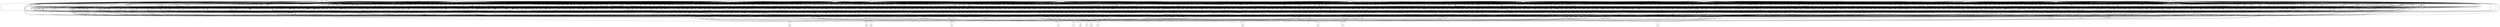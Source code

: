 digraph G {
    468 -> 408;
    342 -> 408;
    445 -> 408;
    325 -> 408;
    344 -> 408;
    457 -> 408;
    359 -> 344;
    376 -> 344;
    477 -> 344;
    400 -> 344;
    640 -> 344;
    473 -> 344;
    755 -> 400;
    502 -> 400;
    436 -> 400;
    488 -> 400;
    447 -> 400;
    489 -> 447;
    283 -> 447;
    339 -> 447;
    399 -> 489;
    481 -> 489;
    670 -> 489;
    702 -> 489;
    807 -> 283;
    461 -> 283;
    339 -> 502;
    418 -> 502;
    640 -> 502;
    376 -> 502;
    807 -> 502;
    481 -> 755;
    399 -> 755;
    467 -> 755;
    702 -> 755;
    640 -> 488;
    606 -> 488;
    807 -> 488;
    376 -> 488;
    339 -> 488;
    461 -> 488;
    418 -> 436;
    376 -> 436;
    473 -> 436;
    233 -> 359;
    334 -> 359;
    467 -> 233;
    481 -> 233;
    399 -> 233;
    339 -> 233;
    807 -> 233;
    702 -> 233;
    670 -> 334;
    481 -> 334;
    467 -> 334;
    339 -> 334;
    807 -> 334;
    702 -> 334;
    394 -> 477;
    314 -> 477;
    429 -> 477;
    702 -> 394;
    481 -> 394;
    467 -> 394;
    418 -> 314;
    376 -> 314;
    341 -> 314;
    606 -> 429;
    339 -> 429;
    807 -> 429;
    610 -> 457;
    733 -> 457;
    376 -> 457;
    731 -> 457;
    449 -> 457;
    393 -> 457;
    418 -> 449;
    293 -> 449;
    640 -> 449;
    447 -> 449;
    376 -> 449;
    473 -> 449;
    418 -> 293;
    702 -> 293;
    341 -> 293;
    481 -> 293;
    376 -> 293;
    670 -> 610;
    467 -> 610;
    482 -> 610;
    755 -> 610;
    606 -> 610;
    807 -> 610;
    481 -> 482;
    702 -> 482;
    375 -> 393;
    670 -> 393;
    365 -> 393;
    606 -> 393;
    399 -> 365;
    461 -> 365;
    807 -> 365;
    670 -> 365;
    399 -> 375;
    807 -> 375;
    418 -> 731;
    473 -> 731;
    640 -> 731;
    572 -> 731;
    341 -> 731;
    376 -> 731;
    702 -> 572;
    481 -> 572;
    640 -> 733;
    339 -> 733;
    512 -> 445;
    730 -> 445;
    386 -> 445;
    434 -> 445;
    327 -> 445;
    420 -> 445;
    332 -> 327;
    395 -> 327;
    354 -> 327;
    479 -> 327;
    315 -> 327;
    339 -> 315;
    838 -> 315;
    840 -> 315;
    369 -> 315;
    363 -> 315;
    807 -> 840;
    467 -> 840;
    473 -> 363;
    376 -> 363;
    640 -> 363;
    339 -> 363;
    606 -> 363;
    807 -> 363;
    461 -> 369;
    481 -> 369;
    467 -> 369;
    702 -> 369;
    670 -> 838;
    481 -> 838;
    702 -> 838;
    418 -> 838;
    473 -> 838;
    640 -> 838;
    468 -> 479;
    501 -> 479;
    503 -> 479;
    391 -> 479;
    556 -> 479;
    473 -> 468;
    376 -> 468;
    640 -> 468;
    640 -> 556;
    418 -> 556;
    339 -> 556;
    807 -> 391;
    399 -> 391;
    481 -> 391;
    702 -> 391;
    461 -> 391;
    670 -> 391;
    702 -> 501;
    670 -> 501;
    481 -> 501;
    461 -> 501;
    467 -> 503;
    399 -> 503;
    606 -> 503;
    413 -> 332;
    218 -> 332;
    388 -> 332;
    341 -> 388;
    702 -> 388;
    640 -> 388;
    670 -> 388;
    481 -> 388;
    376 -> 388;
    807 -> 218;
    467 -> 218;
    399 -> 218;
    606 -> 218;
    807 -> 413;
    461 -> 413;
    606 -> 413;
    484 -> 395;
    556 -> 395;
    813 -> 395;
    481 -> 813;
    702 -> 813;
    670 -> 484;
    399 -> 484;
    467 -> 484;
    807 -> 484;
    339 -> 354;
    443 -> 354;
    508 -> 354;
    283 -> 354;
    418 -> 443;
    473 -> 443;
    640 -> 443;
    399 -> 508;
    481 -> 508;
    702 -> 508;
    670 -> 508;
    589 -> 420;
    488 -> 420;
    510 -> 420;
    515 -> 420;
    244 -> 420;
    522 -> 420;
    670 -> 244;
    572 -> 244;
    452 -> 244;
    524 -> 244;
    502 -> 244;
    523 -> 244;
    341 -> 524;
    376 -> 524;
    640 -> 524;
    670 -> 523;
    481 -> 523;
    467 -> 523;
    702 -> 523;
    606 -> 452;
    807 -> 452;
    399 -> 452;
    606 -> 510;
    771 -> 510;
    840 -> 510;
    341 -> 771;
    702 -> 771;
    640 -> 771;
    481 -> 771;
    376 -> 771;
    529 -> 522;
    382 -> 522;
    807 -> 522;
    502 -> 522;
    369 -> 522;
    473 -> 529;
    418 -> 529;
    376 -> 529;
    339 -> 382;
    640 -> 382;
    840 -> 515;
    411 -> 515;
    540 -> 515;
    468 -> 515;
    539 -> 515;
    530 -> 515;
    670 -> 411;
    481 -> 411;
    702 -> 411;
    339 -> 539;
    606 -> 539;
    807 -> 539;
    399 -> 530;
    702 -> 530;
    481 -> 530;
    670 -> 530;
    473 -> 540;
    418 -> 540;
    339 -> 540;
    481 -> 589;
    467 -> 589;
    702 -> 589;
    446 -> 386;
    448 -> 386;
    443 -> 386;
    813 -> 386;
    755 -> 386;
    363 -> 386;
    541 -> 446;
    807 -> 446;
    546 -> 446;
    337 -> 446;
    481 -> 546;
    702 -> 546;
    467 -> 546;
    461 -> 541;
    399 -> 541;
    467 -> 337;
    481 -> 337;
    702 -> 337;
    399 -> 337;
    339 -> 448;
    807 -> 448;
    606 -> 434;
    502 -> 434;
    369 -> 434;
    392 -> 434;
    346 -> 434;
    841 -> 434;
    403 -> 346;
    543 -> 346;
    399 -> 403;
    339 -> 403;
    461 -> 403;
    807 -> 403;
    640 -> 543;
    481 -> 543;
    376 -> 543;
    467 -> 543;
    473 -> 543;
    702 -> 543;
    436 -> 841;
    468 -> 841;
    379 -> 841;
    702 -> 841;
    807 -> 379;
    481 -> 379;
    339 -> 379;
    461 -> 379;
    467 -> 379;
    606 -> 379;
    339 -> 392;
    734 -> 392;
    418 -> 392;
    473 -> 392;
    376 -> 392;
    807 -> 392;
    640 -> 734;
    606 -> 734;
    305 -> 512;
    807 -> 512;
    418 -> 512;
    495 -> 512;
    339 -> 495;
    640 -> 495;
    376 -> 495;
    399 -> 305;
    670 -> 305;
    467 -> 305;
    481 -> 305;
    461 -> 305;
    702 -> 305;
    548 -> 730;
    468 -> 730;
    552 -> 730;
    670 -> 548;
    467 -> 548;
    702 -> 548;
    481 -> 548;
    399 -> 548;
    339 -> 552;
    461 -> 552;
    606 -> 552;
    463 -> 325;
    273 -> 325;
    499 -> 325;
    547 -> 325;
    367 -> 325;
    527 -> 463;
    555 -> 463;
    406 -> 463;
    557 -> 463;
    731 -> 463;
    606 -> 463;
    435 -> 555;
    670 -> 555;
    467 -> 435;
    399 -> 435;
    670 -> 557;
    461 -> 557;
    399 -> 557;
    467 -> 557;
    606 -> 557;
    572 -> 557;
    670 -> 527;
    467 -> 527;
    461 -> 527;
    399 -> 527;
    418 -> 406;
    341 -> 406;
    473 -> 406;
    640 -> 406;
    376 -> 406;
    606 -> 273;
    840 -> 273;
    731 -> 273;
    518 -> 273;
    276 -> 273;
    468 -> 273;
    606 -> 276;
    394 -> 276;
    569 -> 276;
    448 -> 276;
    670 -> 569;
    702 -> 569;
    481 -> 569;
    467 -> 569;
    573 -> 518;
    702 -> 518;
    531 -> 518;
    399 -> 573;
    461 -> 573;
    670 -> 573;
    481 -> 573;
    339 -> 531;
    606 -> 531;
    807 -> 531;
    482 -> 499;
    578 -> 499;
    427 -> 499;
    417 -> 499;
    585 -> 499;
    529 -> 499;
    399 -> 417;
    461 -> 417;
    482 -> 417;
    670 -> 417;
    733 -> 585;
    561 -> 585;
    376 -> 585;
    540 -> 585;
    391 -> 585;
    606 -> 561;
    461 -> 561;
    481 -> 561;
    467 -> 561;
    807 -> 561;
    702 -> 561;
    734 -> 578;
    382 -> 578;
    283 -> 578;
    467 -> 578;
    640 -> 427;
    807 -> 427;
    606 -> 427;
    523 -> 547;
    363 -> 547;
    407 -> 547;
    533 -> 547;
    586 -> 547;
    339 -> 533;
    443 -> 533;
    546 -> 533;
    283 -> 533;
    489 -> 586;
    283 -> 586;
    587 -> 586;
    339 -> 586;
    640 -> 587;
    473 -> 587;
    376 -> 587;
    695 -> 407;
    511 -> 407;
    697 -> 407;
    339 -> 407;
    606 -> 695;
    807 -> 695;
    461 -> 511;
    467 -> 511;
    418 -> 697;
    481 -> 697;
    473 -> 697;
    376 -> 697;
    702 -> 697;
    523 -> 367;
    755 -> 367;
    559 -> 367;
    446 -> 367;
    392 -> 367;
    541 -> 559;
    556 -> 559;
    540 -> 559;
    840 -> 559;
    378 -> 559;
    461 -> 378;
    399 -> 378;
    807 -> 378;
    467 -> 378;
    339 -> 342;
    583 -> 342;
    331 -> 342;
    535 -> 342;
    339 -> 535;
    606 -> 535;
    461 -> 535;
    670 -> 331;
    399 -> 331;
    702 -> 331;
    481 -> 331;
    467 -> 331;
    702 -> 583;
    399 -> 583;
    670 -> 583;
    467 -> 583;
    481 -> 583;
    606 -> 583;
    509 -> 466;
    260 -> 466;
    302 -> 466;
    329 -> 466;
    620 -> 466;
    826 -> 466;
    461 -> 509;
    536 -> 509;
    440 -> 509;
    324 -> 509;
    414 -> 509;
    323 -> 509;
    239 -> 323;
    640 -> 323;
    358 -> 323;
    606 -> 323;
    251 -> 323;
    417 -> 323;
    467 -> 239;
    321 -> 239;
    365 -> 239;
    461 -> 321;
    399 -> 321;
    473 -> 251;
    807 -> 251;
    640 -> 251;
    339 -> 251;
    376 -> 251;
    418 -> 251;
    702 -> 358;
    376 -> 358;
    473 -> 358;
    481 -> 358;
    341 -> 358;
    813 -> 414;
    318 -> 414;
    339 -> 414;
    316 -> 414;
    517 -> 414;
    482 -> 316;
    529 -> 316;
    385 -> 316;
    640 -> 385;
    339 -> 385;
    606 -> 385;
    670 -> 517;
    461 -> 517;
    399 -> 517;
    807 -> 517;
    467 -> 517;
    640 -> 318;
    473 -> 318;
    418 -> 318;
    569 -> 324;
    530 -> 324;
    368 -> 324;
    399 -> 368;
    461 -> 368;
    702 -> 368;
    670 -> 368;
    481 -> 368;
    339 -> 536;
    606 -> 536;
    418 -> 440;
    341 -> 440;
    473 -> 440;
    517 -> 260;
    482 -> 260;
    263 -> 260;
    251 -> 260;
    821 -> 260;
    311 -> 260;
    517 -> 311;
    443 -> 311;
    813 -> 311;
    448 -> 311;
    303 -> 311;
    301 -> 311;
    341 -> 303;
    376 -> 303;
    398 -> 303;
    348 -> 303;
    376 -> 398;
    702 -> 398;
    418 -> 398;
    481 -> 398;
    341 -> 398;
    473 -> 348;
    640 -> 348;
    548 -> 301;
    331 -> 301;
    461 -> 301;
    606 -> 301;
    640 -> 301;
    481 -> 821;
    467 -> 821;
    461 -> 821;
    702 -> 821;
    376 -> 263;
    418 -> 263;
    339 -> 263;
    308 -> 302;
    300 -> 302;
    440 -> 302;
    374 -> 302;
    391 -> 374;
    318 -> 374;
    339 -> 374;
    554 -> 374;
    670 -> 554;
    840 -> 554;
    781 -> 554;
    341 -> 554;
    572 -> 554;
    418 -> 781;
    640 -> 781;
    473 -> 781;
    563 -> 300;
    399 -> 300;
    569 -> 300;
    461 -> 300;
    536 -> 300;
    399 -> 563;
    702 -> 563;
    481 -> 563;
    467 -> 563;
    536 -> 308;
    299 -> 308;
    399 -> 308;
    467 -> 299;
    702 -> 299;
    481 -> 299;
    670 -> 299;
    582 -> 329;
    365 -> 329;
    572 -> 329;
    606 -> 329;
    297 -> 329;
    796 -> 297;
    303 -> 297;
    610 -> 297;
    556 -> 297;
    368 -> 796;
    530 -> 796;
    501 -> 796;
    606 -> 796;
    807 -> 796;
    640 -> 796;
    385 -> 582;
    398 -> 582;
    427 -> 582;
    440 -> 582;
    534 -> 620;
    656 -> 620;
    750 -> 620;
    588 -> 620;
    520 -> 620;
    431 -> 620;
    440 -> 534;
    575 -> 534;
    290 -> 534;
    291 -> 534;
    422 -> 534;
    423 -> 534;
    517 -> 291;
    418 -> 291;
    813 -> 291;
    473 -> 291;
    339 -> 291;
    529 -> 423;
    385 -> 423;
    285 -> 423;
    482 -> 423;
    812 -> 423;
    755 -> 423;
    807 -> 285;
    399 -> 285;
    461 -> 285;
    670 -> 285;
    473 -> 812;
    640 -> 812;
    339 -> 812;
    418 -> 812;
    376 -> 812;
    807 -> 812;
    640 -> 422;
    606 -> 422;
    840 -> 422;
    692 -> 422;
    218 -> 422;
    358 -> 422;
    640 -> 692;
    473 -> 692;
    702 -> 692;
    481 -> 692;
    670 -> 692;
    398 -> 290;
    339 -> 290;
    358 -> 290;
    640 -> 290;
    630 -> 290;
    606 -> 290;
    461 -> 630;
    670 -> 630;
    467 -> 630;
    399 -> 630;
    573 -> 575;
    281 -> 575;
    501 -> 575;
    574 -> 575;
    429 -> 575;
    530 -> 575;
    807 -> 574;
    606 -> 574;
    339 -> 574;
    702 -> 281;
    606 -> 281;
    807 -> 281;
    481 -> 281;
    339 -> 281;
    530 -> 656;
    448 -> 656;
    410 -> 656;
    474 -> 656;
    270 -> 656;
    461 -> 410;
    440 -> 410;
    734 -> 410;
    606 -> 474;
    375 -> 474;
    398 -> 474;
    733 -> 474;
    670 -> 474;
    341 -> 270;
    376 -> 270;
    398 -> 270;
    583 -> 270;
    348 -> 270;
    354 -> 750;
    533 -> 750;
    790 -> 750;
    617 -> 750;
    268 -> 750;
    266 -> 750;
    606 -> 790;
    807 -> 790;
    461 -> 790;
    589 -> 790;
    556 -> 790;
    399 -> 617;
    292 -> 617;
    283 -> 617;
    376 -> 292;
    481 -> 292;
    339 -> 292;
    670 -> 292;
    418 -> 292;
    702 -> 292;
    418 -> 268;
    391 -> 268;
    473 -> 268;
    339 -> 268;
    394 -> 268;
    258 -> 268;
    418 -> 258;
    640 -> 258;
    606 -> 258;
    341 -> 258;
    473 -> 258;
    807 -> 258;
    556 -> 266;
    489 -> 266;
    397 -> 266;
    258 -> 266;
    530 -> 266;
    606 -> 397;
    807 -> 397;
    461 -> 397;
    583 -> 588;
    781 -> 588;
    341 -> 588;
    581 -> 588;
    398 -> 588;
    389 -> 588;
    670 -> 581;
    606 -> 581;
    572 -> 581;
    807 -> 581;
    467 -> 581;
    733 -> 581;
    394 -> 389;
    429 -> 389;
    277 -> 389;
    812 -> 389;
    523 -> 389;
    440 -> 389;
    670 -> 277;
    702 -> 277;
    467 -> 277;
    339 -> 277;
    481 -> 277;
    807 -> 277;
    606 -> 520;
    398 -> 520;
    348 -> 520;
    840 -> 520;
    255 -> 520;
    283 -> 255;
    813 -> 255;
    318 -> 255;
    339 -> 255;
    467 -> 255;
    275 -> 431;
    341 -> 431;
    348 -> 431;
    376 -> 431;
    812 -> 431;
    369 -> 431;
    670 -> 275;
    606 -> 275;
    702 -> 275;
    807 -> 275;
    481 -> 275;
    467 -> 275;
    517 -> 826;
    572 -> 826;
    250 -> 826;
    410 -> 826;
    324 -> 826;
    418 -> 250;
    640 -> 250;
    473 -> 250;
    341 -> 250;
    606 -> 250;
    461 -> 250;
    247 -> 460;
    246 -> 460;
    362 -> 460;
    507 -> 460;
    245 -> 460;
    458 -> 460;
    242 -> 247;
    572 -> 247;
    399 -> 247;
    467 -> 247;
    217 -> 247;
    862 -> 247;
    539 -> 242;
    241 -> 242;
    429 -> 242;
    314 -> 242;
    237 -> 242;
    429 -> 237;
    539 -> 237;
    432 -> 237;
    470 -> 237;
    338 -> 237;
    258 -> 237;
    473 -> 432;
    418 -> 432;
    341 -> 432;
    640 -> 432;
    473 -> 338;
    606 -> 338;
    341 -> 338;
    640 -> 338;
    418 -> 338;
    807 -> 338;
    640 -> 470;
    418 -> 470;
    473 -> 470;
    341 -> 470;
    341 -> 241;
    376 -> 241;
    473 -> 241;
    234 -> 217;
    241 -> 217;
    574 -> 217;
    553 -> 217;
    360 -> 217;
    432 -> 360;
    234 -> 360;
    574 -> 360;
    470 -> 360;
    232 -> 360;
    339 -> 234;
    807 -> 234;
    606 -> 234;
    807 -> 232;
    418 -> 232;
    640 -> 232;
    473 -> 232;
    606 -> 232;
    341 -> 232;
    473 -> 553;
    418 -> 553;
    341 -> 553;
    376 -> 553;
    572 -> 862;
    399 -> 862;
    467 -> 862;
    299 -> 862;
    461 -> 862;
    314 -> 246;
    475 -> 246;
    228 -> 246;
    304 -> 246;
    330 -> 246;
    355 -> 246;
    471 -> 355;
    226 -> 355;
    357 -> 355;
    223 -> 355;
    339 -> 223;
    606 -> 223;
    807 -> 223;
    461 -> 223;
    493 -> 223;
    399 -> 223;
    473 -> 493;
    481 -> 493;
    640 -> 493;
    467 -> 493;
    376 -> 493;
    702 -> 493;
    606 -> 226;
    807 -> 226;
    473 -> 471;
    418 -> 471;
    640 -> 471;
    339 -> 471;
    376 -> 471;
    467 -> 357;
    481 -> 357;
    399 -> 357;
    702 -> 357;
    524 -> 330;
    495 -> 330;
    570 -> 330;
    421 -> 330;
    807 -> 570;
    399 -> 570;
    467 -> 570;
    527 -> 570;
    606 -> 570;
    572 -> 570;
    475 -> 421;
    429 -> 421;
    572 -> 421;
    399 -> 421;
    467 -> 421;
    473 -> 475;
    418 -> 475;
    341 -> 475;
    376 -> 475;
    548 -> 228;
    461 -> 228;
    536 -> 228;
    471 -> 304;
    606 -> 304;
    807 -> 304;
    461 -> 304;
    589 -> 304;
    399 -> 304;
    548 -> 362;
    409 -> 362;
    326 -> 362;
    455 -> 362;
    476 -> 362;
    215 -> 362;
    284 -> 326;
    380 -> 326;
    843 -> 326;
    262 -> 326;
    317 -> 262;
    452 -> 262;
    550 -> 262;
    430 -> 262;
    467 -> 430;
    481 -> 430;
    702 -> 430;
    473 -> 550;
    339 -> 550;
    640 -> 550;
    376 -> 550;
    807 -> 550;
    399 -> 550;
    339 -> 317;
    376 -> 317;
    473 -> 317;
    640 -> 317;
    418 -> 317;
    413 -> 843;
    317 -> 843;
    589 -> 843;
    399 -> 843;
    358 -> 380;
    531 -> 380;
    314 -> 380;
    281 -> 380;
    467 -> 284;
    702 -> 284;
    481 -> 284;
    399 -> 284;
    495 -> 215;
    231 -> 215;
    254 -> 215;
    524 -> 215;
    666 -> 215;
    299 -> 215;
    494 -> 254;
    589 -> 254;
    587 -> 254;
    399 -> 254;
    807 -> 494;
    461 -> 494;
    339 -> 494;
    452 -> 231;
    284 -> 231;
    807 -> 666;
    606 -> 666;
    461 -> 666;
    241 -> 409;
    552 -> 409;
    410 -> 409;
    781 -> 455;
    439 -> 455;
    284 -> 455;
    495 -> 455;
    272 -> 455;
    452 -> 455;
    572 -> 272;
    541 -> 272;
    336 -> 272;
    467 -> 272;
    341 -> 336;
    807 -> 336;
    640 -> 336;
    606 -> 336;
    376 -> 336;
    461 -> 336;
    467 -> 439;
    481 -> 439;
    702 -> 439;
    475 -> 476;
    467 -> 476;
    281 -> 476;
    259 -> 476;
    413 -> 476;
    399 -> 476;
    418 -> 259;
    640 -> 259;
    481 -> 259;
    702 -> 259;
    473 -> 259;
    467 -> 259;
    494 -> 507;
    482 -> 507;
    807 -> 507;
    717 -> 507;
    467 -> 507;
    399 -> 507;
    741 -> 717;
    813 -> 717;
    282 -> 717;
    606 -> 741;
    473 -> 741;
    640 -> 741;
    418 -> 741;
    339 -> 741;
    606 -> 282;
    376 -> 282;
    481 -> 282;
    418 -> 282;
    339 -> 282;
    702 -> 282;
    335 -> 245;
    840 -> 245;
    321 -> 245;
    592 -> 245;
    595 -> 245;
    284 -> 245;
    741 -> 335;
    813 -> 335;
    470 -> 595;
    432 -> 595;
    596 -> 595;
    339 -> 595;
    606 -> 595;
    807 -> 595;
    418 -> 596;
    640 -> 596;
    473 -> 596;
    341 -> 596;
    606 -> 596;
    807 -> 596;
    470 -> 592;
    432 -> 592;
    598 -> 592;
    461 -> 592;
    339 -> 592;
    606 -> 592;
    473 -> 598;
    461 -> 598;
    341 -> 598;
    640 -> 598;
    606 -> 598;
    418 -> 598;
    807 -> 458;
    541 -> 458;
    335 -> 458;
    467 -> 458;
    592 -> 458;
    601 -> 458;
    702 -> 601;
    670 -> 601;
    481 -> 601;
    399 -> 601;
    603 -> 537;
    294 -> 537;
    310 -> 537;
    605 -> 537;
    538 -> 537;
    235 -> 537;
    553 -> 603;
    572 -> 603;
    426 -> 603;
    607 -> 603;
    565 -> 603;
    432 -> 565;
    234 -> 565;
    232 -> 565;
    380 -> 565;
    312 -> 565;
    601 -> 565;
    519 -> 312;
    530 -> 312;
    461 -> 519;
    807 -> 519;
    606 -> 519;
    608 -> 607;
    602 -> 607;
    521 -> 607;
    611 -> 607;
    339 -> 607;
    540 -> 608;
    615 -> 608;
    473 -> 615;
    640 -> 615;
    418 -> 615;
    339 -> 615;
    461 -> 521;
    807 -> 521;
    640 -> 602;
    473 -> 602;
    376 -> 602;
    339 -> 602;
    481 -> 611;
    467 -> 611;
    670 -> 611;
    399 -> 611;
    702 -> 611;
    467 -> 426;
    807 -> 426;
    399 -> 426;
    461 -> 426;
    536 -> 426;
    670 -> 426;
    550 -> 294;
    618 -> 294;
    249 -> 294;
    551 -> 294;
    698 -> 294;
    397 -> 551;
    621 -> 551;
    579 -> 551;
    397 -> 579;
    376 -> 579;
    473 -> 579;
    339 -> 579;
    376 -> 621;
    418 -> 621;
    640 -> 621;
    587 -> 249;
    283 -> 249;
    339 -> 249;
    219 -> 249;
    376 -> 219;
    640 -> 219;
    807 -> 219;
    606 -> 219;
    418 -> 219;
    461 -> 219;
    481 -> 698;
    670 -> 698;
    467 -> 698;
    702 -> 698;
    467 -> 618;
    481 -> 618;
    670 -> 618;
    702 -> 618;
    312 -> 310;
    698 -> 310;
    622 -> 310;
    623 -> 310;
    432 -> 623;
    339 -> 623;
    308 -> 623;
    241 -> 623;
    624 -> 623;
    467 -> 624;
    702 -> 624;
    606 -> 624;
    670 -> 624;
    481 -> 624;
    399 -> 624;
    602 -> 622;
    495 -> 622;
    606 -> 622;
    375 -> 622;
    242 -> 605;
    572 -> 605;
    631 -> 605;
    633 -> 605;
    481 -> 633;
    399 -> 633;
    461 -> 633;
    467 -> 633;
    636 -> 633;
    807 -> 633;
    333 -> 636;
    418 -> 636;
    741 -> 636;
    481 -> 636;
    702 -> 636;
    670 -> 636;
    606 -> 333;
    339 -> 333;
    467 -> 631;
    670 -> 631;
    637 -> 538;
    383 -> 538;
    444 -> 538;
    240 -> 538;
    267 -> 538;
    638 -> 538;
    602 -> 637;
    641 -> 637;
    257 -> 637;
    763 -> 637;
    642 -> 637;
    643 -> 637;
    648 -> 763;
    781 -> 763;
    670 -> 763;
    328 -> 763;
    698 -> 763;
    666 -> 763;
    481 -> 648;
    702 -> 648;
    399 -> 648;
    467 -> 648;
    606 -> 648;
    807 -> 648;
    640 -> 328;
    376 -> 328;
    473 -> 328;
    418 -> 328;
    602 -> 643;
    461 -> 643;
    226 -> 643;
    611 -> 643;
    650 -> 643;
    388 -> 643;
    399 -> 650;
    467 -> 650;
    807 -> 650;
    606 -> 650;
    378 -> 641;
    621 -> 641;
    618 -> 641;
    644 -> 257;
    519 -> 257;
    611 -> 257;
    640 -> 644;
    473 -> 644;
    376 -> 644;
    418 -> 644;
    475 -> 642;
    530 -> 642;
    429 -> 642;
    626 -> 642;
    219 -> 642;
    489 -> 642;
    473 -> 626;
    339 -> 626;
    807 -> 626;
    376 -> 626;
    640 -> 626;
    461 -> 626;
    553 -> 383;
    651 -> 383;
    545 -> 383;
    653 -> 383;
    220 -> 383;
    433 -> 383;
    299 -> 651;
    399 -> 651;
    807 -> 651;
    601 -> 651;
    536 -> 651;
    475 -> 653;
    429 -> 653;
    572 -> 653;
    631 -> 653;
    468 -> 545;
    448 -> 545;
    321 -> 545;
    611 -> 545;
    670 -> 545;
    328 -> 433;
    285 -> 433;
    353 -> 433;
    521 -> 433;
    363 -> 433;
    611 -> 433;
    481 -> 353;
    606 -> 353;
    702 -> 353;
    475 -> 220;
    281 -> 220;
    519 -> 220;
    530 -> 220;
    650 -> 220;
    654 -> 220;
    339 -> 654;
    702 -> 654;
    376 -> 654;
    670 -> 654;
    481 -> 654;
    640 -> 654;
    655 -> 444;
    657 -> 444;
    584 -> 444;
    716 -> 444;
    662 -> 444;
    664 -> 444;
    666 -> 662;
    508 -> 662;
    781 -> 662;
    289 -> 662;
    388 -> 662;
    399 -> 289;
    702 -> 289;
    606 -> 289;
    467 -> 289;
    481 -> 289;
    461 -> 289;
    665 -> 664;
    440 -> 664;
    604 -> 664;
    668 -> 664;
    624 -> 664;
    418 -> 604;
    640 -> 604;
    473 -> 668;
    418 -> 668;
    341 -> 668;
    339 -> 665;
    640 -> 665;
    606 -> 665;
    621 -> 655;
    561 -> 655;
    399 -> 655;
    670 -> 655;
    536 -> 657;
    299 -> 657;
    673 -> 657;
    399 -> 657;
    640 -> 673;
    473 -> 673;
    341 -> 673;
    524 -> 584;
    601 -> 584;
    574 -> 584;
    587 -> 716;
    375 -> 716;
    698 -> 716;
    339 -> 716;
    618 -> 240;
    361 -> 240;
    452 -> 240;
    674 -> 240;
    396 -> 240;
    675 -> 240;
    566 -> 396;
    679 -> 396;
    676 -> 396;
    680 -> 396;
    292 -> 396;
    279 -> 396;
    461 -> 279;
    481 -> 279;
    399 -> 279;
    467 -> 279;
    807 -> 279;
    461 -> 676;
    481 -> 676;
    606 -> 676;
    467 -> 676;
    807 -> 676;
    702 -> 676;
    339 -> 680;
    640 -> 680;
    376 -> 680;
    399 -> 680;
    670 -> 680;
    399 -> 566;
    702 -> 566;
    670 -> 566;
    481 -> 566;
    467 -> 566;
    339 -> 679;
    376 -> 679;
    473 -> 679;
    341 -> 679;
    606 -> 679;
    461 -> 679;
    399 -> 674;
    448 -> 674;
    698 -> 674;
    468 -> 674;
    339 -> 675;
    468 -> 675;
    283 -> 675;
    682 -> 675;
    698 -> 675;
    376 -> 682;
    640 -> 682;
    399 -> 682;
    606 -> 682;
    807 -> 682;
    418 -> 682;
    376 -> 361;
    640 -> 361;
    418 -> 361;
    586 -> 267;
    617 -> 267;
    847 -> 267;
    683 -> 267;
    370 -> 267;
    440 -> 370;
    339 -> 370;
    495 -> 370;
    807 -> 370;
    606 -> 370;
    601 -> 370;
    530 -> 683;
    524 -> 683;
    519 -> 683;
    399 -> 683;
    292 -> 683;
    840 -> 683;
    328 -> 847;
    618 -> 847;
    452 -> 847;
    686 -> 638;
    687 -> 638;
    689 -> 638;
    693 -> 638;
    748 -> 638;
    546 -> 689;
    666 -> 689;
    670 -> 689;
    696 -> 689;
    519 -> 689;
    781 -> 689;
    481 -> 696;
    702 -> 696;
    670 -> 696;
    399 -> 696;
    467 -> 696;
    418 -> 686;
    376 -> 686;
    807 -> 686;
    673 -> 686;
    606 -> 686;
    601 -> 686;
    602 -> 687;
    606 -> 687;
    618 -> 687;
    807 -> 687;
    399 -> 687;
    666 -> 693;
    495 -> 693;
    698 -> 693;
    292 -> 693;
    378 -> 693;
    289 -> 748;
    654 -> 748;
    488 -> 748;
    698 -> 748;
    519 -> 235;
    595 -> 235;
    530 -> 235;
    242 -> 235;
    699 -> 235;
    390 -> 699;
    489 -> 699;
    700 -> 699;
    698 -> 699;
    703 -> 699;
    566 -> 699;
    535 -> 703;
    485 -> 703;
    470 -> 703;
    432 -> 703;
    250 -> 703;
    704 -> 703;
    339 -> 485;
    606 -> 485;
    461 -> 485;
    473 -> 704;
    418 -> 704;
    341 -> 704;
    640 -> 704;
    606 -> 704;
    461 -> 704;
    328 -> 700;
    621 -> 700;
    606 -> 700;
    375 -> 700;
    495 -> 390;
    666 -> 390;
    471 -> 390;
    397 -> 390;
    415 -> 706;
    708 -> 706;
    544 -> 706;
    658 -> 706;
    709 -> 706;
    711 -> 706;
    560 -> 415;
    673 -> 415;
    490 -> 415;
    228 -> 490;
    575 -> 490;
    640 -> 560;
    473 -> 560;
    341 -> 560;
    376 -> 560;
    442 -> 708;
    668 -> 708;
    640 -> 708;
    627 -> 708;
    275 -> 708;
    712 -> 708;
    713 -> 712;
    413 -> 712;
    560 -> 712;
    300 -> 712;
    589 -> 712;
    468 -> 712;
    399 -> 713;
    807 -> 713;
    606 -> 713;
    436 -> 627;
    314 -> 627;
    339 -> 627;
    229 -> 627;
    376 -> 229;
    514 -> 229;
    473 -> 229;
    339 -> 229;
    702 -> 514;
    481 -> 514;
    341 -> 514;
    429 -> 442;
    394 -> 442;
    277 -> 442;
    715 -> 544;
    719 -> 544;
    517 -> 544;
    630 -> 544;
    453 -> 544;
    720 -> 544;
    514 -> 715;
    252 -> 715;
    604 -> 715;
    606 -> 715;
    229 -> 715;
    473 -> 252;
    339 -> 252;
    606 -> 252;
    376 -> 453;
    418 -> 453;
    697 -> 453;
    339 -> 453;
    640 -> 453;
    447 -> 453;
    697 -> 719;
    640 -> 719;
    339 -> 719;
    737 -> 719;
    813 -> 719;
    339 -> 737;
    640 -> 737;
    418 -> 737;
    459 -> 720;
    673 -> 720;
    514 -> 720;
    536 -> 720;
    467 -> 459;
    461 -> 459;
    399 -> 459;
    670 -> 459;
    639 -> 658;
    678 -> 658;
    721 -> 658;
    393 -> 658;
    722 -> 658;
    536 -> 721;
    399 -> 721;
    436 -> 721;
    417 -> 721;
    283 -> 721;
    229 -> 721;
    375 -> 678;
    670 -> 678;
    365 -> 678;
    473 -> 678;
    606 -> 678;
    339 -> 678;
    514 -> 639;
    604 -> 639;
    293 -> 639;
    517 -> 722;
    418 -> 722;
    473 -> 722;
    813 -> 722;
    640 -> 722;
    339 -> 722;
    725 -> 709;
    480 -> 709;
    593 -> 709;
    295 -> 709;
    764 -> 709;
    728 -> 709;
    813 -> 764;
    285 -> 764;
    737 -> 764;
    732 -> 764;
    541 -> 732;
    448 -> 732;
    493 -> 732;
    670 -> 728;
    840 -> 728;
    349 -> 728;
    697 -> 728;
    308 -> 728;
    560 -> 728;
    640 -> 349;
    339 -> 349;
    606 -> 349;
    489 -> 593;
    468 -> 593;
    735 -> 593;
    738 -> 593;
    512 -> 593;
    418 -> 738;
    473 -> 738;
    391 -> 738;
    640 -> 738;
    339 -> 738;
    333 -> 735;
    283 -> 735;
    511 -> 295;
    697 -> 295;
    234 -> 295;
    742 -> 295;
    357 -> 742;
    523 -> 742;
    626 -> 742;
    589 -> 742;
    468 -> 742;
    448 -> 742;
    531 -> 480;
    436 -> 480;
    502 -> 480;
    718 -> 725;
    702 -> 725;
    461 -> 718;
    481 -> 718;
    467 -> 718;
    399 -> 718;
    630 -> 711;
    456 -> 711;
    577 -> 711;
    667 -> 711;
    744 -> 711;
    468 -> 667;
    746 -> 667;
    480 -> 667;
    523 -> 667;
    442 -> 667;
    560 -> 667;
    484 -> 746;
    353 -> 746;
    359 -> 744;
    376 -> 744;
    604 -> 744;
    673 -> 744;
    442 -> 744;
    293 -> 456;
    252 -> 456;
    403 -> 577;
    376 -> 577;
    604 -> 577;
    589 -> 577;
    454 -> 747;
    645 -> 747;
    749 -> 747;
    751 -> 747;
    830 -> 747;
    671 -> 747;
    451 -> 454;
    752 -> 454;
    498 -> 454;
    441 -> 454;
    760 -> 454;
    369 -> 451;
    756 -> 451;
    757 -> 451;
    758 -> 451;
    759 -> 451;
    761 -> 451;
    399 -> 757;
    813 -> 757;
    574 -> 757;
    461 -> 757;
    762 -> 757;
    670 -> 757;
    473 -> 762;
    418 -> 762;
    640 -> 762;
    418 -> 756;
    376 -> 756;
    377 -> 756;
    640 -> 377;
    606 -> 377;
    807 -> 377;
    666 -> 761;
    495 -> 761;
    500 -> 761;
    402 -> 761;
    369 -> 761;
    702 -> 500;
    481 -> 500;
    670 -> 500;
    473 -> 402;
    640 -> 402;
    376 -> 402;
    418 -> 402;
    606 -> 402;
    807 -> 402;
    702 -> 758;
    762 -> 758;
    379 -> 758;
    402 -> 758;
    523 -> 758;
    226 -> 759;
    530 -> 759;
    765 -> 759;
    640 -> 759;
    388 -> 759;
    666 -> 759;
    339 -> 765;
    640 -> 765;
    376 -> 765;
    461 -> 765;
    224 -> 752;
    590 -> 752;
    821 -> 752;
    505 -> 752;
    766 -> 752;
    529 -> 590;
    427 -> 590;
    587 -> 590;
    574 -> 590;
    770 -> 766;
    495 -> 766;
    369 -> 766;
    773 -> 766;
    670 -> 770;
    702 -> 770;
    467 -> 770;
    606 -> 770;
    481 -> 770;
    461 -> 770;
    640 -> 773;
    473 -> 773;
    376 -> 773;
    339 -> 773;
    606 -> 773;
    807 -> 773;
    418 -> 505;
    377 -> 505;
    376 -> 505;
    523 -> 505;
    524 -> 505;
    770 -> 505;
    418 -> 224;
    807 -> 224;
    640 -> 224;
    606 -> 224;
    376 -> 224;
    452 -> 498;
    439 -> 498;
    413 -> 498;
    546 -> 498;
    776 -> 498;
    615 -> 776;
    767 -> 776;
    473 -> 767;
    339 -> 767;
    640 -> 767;
    418 -> 767;
    773 -> 441;
    523 -> 441;
    778 -> 441;
    632 -> 441;
    779 -> 441;
    780 -> 441;
    807 -> 779;
    399 -> 779;
    606 -> 779;
    495 -> 779;
    461 -> 779;
    394 -> 779;
    702 -> 780;
    792 -> 780;
    634 -> 780;
    461 -> 780;
    624 -> 780;
    495 -> 780;
    670 -> 634;
    399 -> 634;
    481 -> 634;
    606 -> 792;
    807 -> 792;
    461 -> 792;
    670 -> 778;
    481 -> 778;
    702 -> 778;
    762 -> 778;
    782 -> 778;
    467 -> 778;
    339 -> 782;
    606 -> 782;
    807 -> 782;
    807 -> 632;
    399 -> 632;
    606 -> 632;
    461 -> 632;
    771 -> 632;
    467 -> 632;
    531 -> 760;
    358 -> 760;
    524 -> 760;
    281 -> 760;
    467 -> 760;
    541 -> 760;
    823 -> 645;
    783 -> 645;
    417 -> 645;
    461 -> 645;
    789 -> 645;
    343 -> 645;
    595 -> 823;
    284 -> 823;
    224 -> 783;
    590 -> 783;
    713 -> 789;
    413 -> 789;
    614 -> 789;
    589 -> 789;
    495 -> 614;
    263 -> 614;
    361 -> 614;
    553 -> 343;
    524 -> 343;
    791 -> 343;
    340 -> 343;
    707 -> 343;
    429 -> 343;
    572 -> 791;
    511 -> 791;
    399 -> 707;
    461 -> 707;
    572 -> 707;
    670 -> 707;
    539 -> 340;
    241 -> 340;
    475 -> 340;
    314 -> 340;
    429 -> 340;
    331 -> 749;
    703 -> 749;
    360 -> 749;
    501 -> 749;
    364 -> 749;
    237 -> 749;
    791 -> 364;
    707 -> 364;
    402 -> 751;
    755 -> 751;
    795 -> 751;
    797 -> 751;
    313 -> 751;
    798 -> 751;
    615 -> 795;
    677 -> 795;
    840 -> 677;
    411 -> 677;
    606 -> 677;
    285 -> 798;
    484 -> 798;
    614 -> 798;
    353 -> 798;
    756 -> 313;
    773 -> 313;
    755 -> 313;
    314 -> 797;
    475 -> 797;
    485 -> 797;
    331 -> 797;
    679 -> 797;
    553 -> 830;
    467 -> 830;
    541 -> 830;
    281 -> 830;
    526 -> 830;
    718 -> 526;
    702 -> 526;
    762 -> 526;
    782 -> 526;
    767 -> 526;
    677 -> 526;
    776 -> 671;
    799 -> 671;
    501 -> 671;
    599 -> 671;
    800 -> 671;
    803 -> 671;
    539 -> 800;
    241 -> 800;
    314 -> 800;
    429 -> 800;
    707 -> 800;
    475 -> 803;
    574 -> 803;
    485 -> 803;
    501 -> 803;
    546 -> 599;
    713 -> 599;
    508 -> 599;
    666 -> 599;
    241 -> 799;
    234 -> 799;
    314 -> 799;
    574 -> 799;
    804 -> 691;
    808 -> 691;
    810 -> 691;
    814 -> 691;
    635 -> 691;
    419 -> 635;
    618 -> 635;
    815 -> 635;
    684 -> 635;
    567 -> 635;
    816 -> 635;
    640 -> 567;
    817 -> 567;
    568 -> 567;
    473 -> 567;
    555 -> 567;
    339 -> 567;
    572 -> 817;
    819 -> 817;
    341 -> 819;
    376 -> 819;
    418 -> 819;
    606 -> 568;
    807 -> 568;
    461 -> 568;
    807 -> 815;
    665 -> 815;
    541 -> 815;
    467 -> 816;
    234 -> 816;
    822 -> 816;
    562 -> 816;
    541 -> 816;
    481 -> 822;
    702 -> 822;
    670 -> 822;
    418 -> 562;
    473 -> 562;
    640 -> 562;
    418 -> 684;
    473 -> 684;
    574 -> 684;
    685 -> 684;
    640 -> 684;
    461 -> 685;
    481 -> 685;
    702 -> 685;
    670 -> 685;
    399 -> 685;
    467 -> 685;
    376 -> 419;
    418 -> 419;
    473 -> 419;
    399 -> 808;
    824 -> 808;
    825 -> 808;
    827 -> 808;
    437 -> 808;
    743 -> 808;
    836 -> 437;
    530 -> 437;
    473 -> 437;
    339 -> 437;
    739 -> 836;
    467 -> 836;
    819 -> 836;
    572 -> 836;
    792 -> 836;
    473 -> 739;
    640 -> 739;
    339 -> 739;
    606 -> 825;
    828 -> 825;
    831 -> 825;
    832 -> 825;
    467 -> 832;
    670 -> 832;
    481 -> 832;
    702 -> 832;
    418 -> 828;
    473 -> 828;
    339 -> 828;
    807 -> 831;
    461 -> 831;
    318 -> 743;
    234 -> 743;
    685 -> 743;
    611 -> 827;
    834 -> 827;
    831 -> 827;
    640 -> 834;
    339 -> 834;
    473 -> 834;
    376 -> 834;
    418 -> 834;
    606 -> 834;
    467 -> 824;
    670 -> 824;
    834 -> 810;
    787 -> 810;
    618 -> 810;
    531 -> 810;
    318 -> 810;
    754 -> 810;
    399 -> 787;
    461 -> 787;
    807 -> 787;
    399 -> 754;
    467 -> 754;
    481 -> 754;
    702 -> 754;
    461 -> 754;
    670 -> 754;
    787 -> 814;
    618 -> 814;
    835 -> 814;
    531 -> 814;
    562 -> 814;
    754 -> 814;
    376 -> 835;
    339 -> 835;
    473 -> 835;
    640 -> 835;
    418 -> 835;
    606 -> 835;
    539 -> 804;
    629 -> 804;
    837 -> 804;
    418 -> 629;
    473 -> 629;
    640 -> 629;
    481 -> 837;
    702 -> 837;
    467 -> 837;
    670 -> 837;
    461 -> 837;
    399 -> 837;
    684 -> 839;
    726 -> 839;
    616 -> 839;
    469 -> 839;
    842 -> 839;
    810 -> 839;
    837 -> 842;
    443 -> 842;
    782 -> 842;
    437 -> 842;
    844 -> 842;
    846 -> 842;
    412 -> 844;
    698 -> 844;
    663 -> 844;
    541 -> 412;
    807 -> 412;
    376 -> 663;
    418 -> 663;
    473 -> 663;
    640 -> 663;
    339 -> 663;
    606 -> 663;
    772 -> 846;
    739 -> 846;
    848 -> 846;
    814 -> 846;
    792 -> 772;
    399 -> 772;
    467 -> 772;
    670 -> 772;
    702 -> 848;
    376 -> 848;
    418 -> 848;
    481 -> 848;
    341 -> 848;
    611 -> 469;
    835 -> 469;
    831 -> 469;
    234 -> 469;
    562 -> 469;
    685 -> 469;
    418 -> 726;
    473 -> 726;
    539 -> 726;
    837 -> 726;
    640 -> 726;
    339 -> 616;
    606 -> 616;
    807 -> 616;
    461 -> 616;
    629 -> 616;
    832 -> 616;
    646 -> 850;
    221 -> 850;
    487 -> 850;
    851 -> 850;
    852 -> 850;
    464 -> 850;
    459 -> 646;
    296 -> 646;
    351 -> 646;
    855 -> 646;
    793 -> 296;
    385 -> 296;
    856 -> 793;
    514 -> 793;
    418 -> 856;
    473 -> 856;
    301 -> 855;
    548 -> 855;
    793 -> 855;
    552 -> 855;
    275 -> 351;
    668 -> 351;
    640 -> 351;
    630 -> 221;
    483 -> 221;
    606 -> 221;
    239 -> 221;
    296 -> 221;
    858 -> 221;
    300 -> 858;
    352 -> 858;
    301 -> 858;
    819 -> 858;
    376 -> 352;
    341 -> 352;
    418 -> 352;
    339 -> 483;
    801 -> 483;
    473 -> 483;
    572 -> 483;
    341 -> 801;
    376 -> 801;
    418 -> 801;
    796 -> 487;
    613 -> 487;
    793 -> 487;
    352 -> 487;
    490 -> 487;
    530 -> 613;
    539 -> 613;
    234 -> 613;
    501 -> 613;
    518 -> 613;
    678 -> 851;
    817 -> 851;
    483 -> 851;
    393 -> 851;
    753 -> 851;
    342 -> 753;
    604 -> 753;
    341 -> 753;
    819 -> 753;
    668 -> 753;
    796 -> 753;
    352 -> 852;
    308 -> 852;
    859 -> 852;
    861 -> 852;
    472 -> 852;
    710 -> 852;
    341 -> 861;
    621 -> 861;
    863 -> 861;
    684 -> 861;
    606 -> 863;
    840 -> 863;
    572 -> 863;
    581 -> 710;
    473 -> 710;
    819 -> 710;
    864 -> 710;
    668 -> 864;
    624 -> 864;
    604 -> 864;
    704 -> 864;
    569 -> 864;
    300 -> 472;
    668 -> 472;
    604 -> 472;
    598 -> 472;
    301 -> 472;
    418 -> 859;
    473 -> 859;
    782 -> 859;
    754 -> 859;
    640 -> 859;
    352 -> 464;
    442 -> 464;
    866 -> 464;
    870 -> 464;
    867 -> 464;
    740 -> 464;
    341 -> 867;
    621 -> 867;
    583 -> 867;
    788 -> 867;
    868 -> 867;
    630 -> 868;
    572 -> 868;
    252 -> 868;
    819 -> 868;
    275 -> 788;
    640 -> 788;
    473 -> 788;
    801 -> 788;
    276 -> 870;
    793 -> 870;
    394 -> 870;
    226 -> 870;
    640 -> 870;
    606 -> 866;
    733 -> 866;
    375 -> 866;
    793 -> 866;
    670 -> 866;
    696 -> 740;
    568 -> 740;
    828 -> 740;
    825 -> 740;
    694 -> 729;
    723 -> 729;
    865 -> 729;
    274 -> 729;
    745 -> 729;
    724 -> 694;
    222 -> 694;
    871 -> 694;
    576 -> 694;
    253 -> 694;
    477 -> 724;
    586 -> 724;
    616 -> 724;
    873 -> 724;
    854 -> 724;
    214 -> 724;
    213 -> 214;
    624 -> 214;
    535 -> 214;
    704 -> 214;
    563 -> 214;
    473 -> 213;
    341 -> 213;
    640 -> 213;
    285 -> 854;
    353 -> 854;
    436 -> 854;
    211 -> 854;
    523 -> 854;
    376 -> 211;
    640 -> 211;
    473 -> 211;
    418 -> 211;
    606 -> 211;
    807 -> 211;
    375 -> 873;
    333 -> 873;
    288 -> 873;
    640 -> 873;
    670 -> 873;
    418 -> 288;
    702 -> 288;
    473 -> 288;
    481 -> 288;
    341 -> 288;
    447 -> 222;
    863 -> 222;
    210 -> 222;
    419 -> 222;
    579 -> 222;
    351 -> 222;
    640 -> 210;
    376 -> 210;
    473 -> 210;
    341 -> 210;
    804 -> 871;
    864 -> 871;
    209 -> 871;
    525 -> 871;
    208 -> 871;
    713 -> 209;
    484 -> 209;
    353 -> 209;
    413 -> 209;
    589 -> 209;
    436 -> 209;
    365 -> 525;
    349 -> 525;
    288 -> 525;
    206 -> 525;
    293 -> 525;
    252 -> 525;
    399 -> 206;
    670 -> 206;
    467 -> 206;
    305 -> 208;
    427 -> 208;
    419 -> 208;
    331 -> 208;
    535 -> 208;
    213 -> 208;
    743 -> 576;
    827 -> 576;
    859 -> 576;
    469 -> 576;
    810 -> 576;
    205 -> 576;
    824 -> 205;
    663 -> 205;
    204 -> 205;
    482 -> 205;
    838 -> 205;
    203 -> 205;
    807 -> 204;
    461 -> 204;
    399 -> 204;
    807 -> 203;
    461 -> 203;
    467 -> 203;
    606 -> 203;
    399 -> 203;
    339 -> 203;
    442 -> 253;
    440 -> 253;
    640 -> 253;
    211 -> 253;
    202 -> 253;
    725 -> 253;
    226 -> 202;
    418 -> 202;
    531 -> 202;
    376 -> 202;
    473 -> 202;
    640 -> 202;
    213 -> 723;
    613 -> 723;
    201 -> 723;
    393 -> 201;
    640 -> 201;
    358 -> 201;
    398 -> 201;
    796 -> 201;
    601 -> 865;
    416 -> 865;
    580 -> 865;
    690 -> 865;
    199 -> 865;
    833 -> 865;
    359 -> 199;
    417 -> 199;
    419 -> 199;
    196 -> 199;
    194 -> 199;
    193 -> 199;
    670 -> 193;
    467 -> 193;
    399 -> 193;
    461 -> 193;
    349 -> 193;
    398 -> 193;
    213 -> 194;
    552 -> 194;
    598 -> 194;
    192 -> 194;
    399 -> 192;
    670 -> 192;
    702 -> 192;
    606 -> 192;
    481 -> 192;
    467 -> 192;
    271 -> 196;
    191 -> 196;
    339 -> 271;
    807 -> 271;
    640 -> 271;
    376 -> 271;
    606 -> 271;
    473 -> 271;
    606 -> 191;
    807 -> 191;
    473 -> 191;
    640 -> 191;
    376 -> 191;
    418 -> 191;
    467 -> 580;
    321 -> 580;
    555 -> 580;
    665 -> 580;
    398 -> 580;
    670 -> 833;
    399 -> 833;
    213 -> 833;
    276 -> 833;
    511 -> 833;
    456 -> 833;
    523 -> 690;
    202 -> 690;
    322 -> 690;
    190 -> 690;
    189 -> 690;
    628 -> 690;
    293 -> 322;
    527 -> 322;
    252 -> 322;
    213 -> 628;
    552 -> 628;
    594 -> 628;
    403 -> 628;
    598 -> 628;
    284 -> 628;
    376 -> 594;
    481 -> 594;
    473 -> 594;
    467 -> 594;
    418 -> 594;
    702 -> 594;
    403 -> 190;
    589 -> 190;
    188 -> 190;
    334 -> 190;
    233 -> 190;
    606 -> 188;
    640 -> 188;
    376 -> 188;
    339 -> 188;
    473 -> 188;
    206 -> 189;
    349 -> 189;
    398 -> 189;
    191 -> 189;
    271 -> 189;
    821 -> 189;
    213 -> 416;
    552 -> 416;
    598 -> 416;
    275 -> 274;
    640 -> 274;
    630 -> 274;
    187 -> 274;
    356 -> 274;
    398 -> 274;
    461 -> 356;
    399 -> 356;
    670 -> 356;
    467 -> 356;
    665 -> 356;
    288 -> 187;
    339 -> 187;
    358 -> 187;
    640 -> 187;
    606 -> 187;
    678 -> 745;
    293 -> 745;
    796 -> 745;
    668 -> 745;
    186 -> 200;
    185 -> 200;
    184 -> 200;
    183 -> 200;
    823 -> 186;
    182 -> 186;
    181 -> 186;
    670 -> 186;
    786 -> 186;
    179 -> 186;
    541 -> 179;
    840 -> 179;
    178 -> 179;
    717 -> 179;
    180 -> 178;
    807 -> 178;
    399 -> 178;
    467 -> 180;
    481 -> 180;
    702 -> 180;
    461 -> 180;
    595 -> 182;
    572 -> 182;
    572 -> 181;
    321 -> 181;
    631 -> 181;
    606 -> 181;
    177 -> 181;
    312 -> 181;
    452 -> 177;
    299 -> 177;
    519 -> 177;
    284 -> 177;
    495 -> 786;
    468 -> 786;
    176 -> 786;
    792 -> 786;
    357 -> 786;
    473 -> 176;
    339 -> 176;
    640 -> 176;
    376 -> 176;
    807 -> 176;
    461 -> 176;
    700 -> 185;
    589 -> 185;
    791 -> 185;
    307 -> 185;
    181 -> 185;
    360 -> 185;
    553 -> 307;
    572 -> 307;
    339 -> 307;
    606 -> 307;
    524 -> 307;
    174 -> 184;
    198 -> 184;
    173 -> 184;
    172 -> 184;
    672 -> 184;
    171 -> 184;
    799 -> 672;
    791 -> 672;
    170 -> 672;
    802 -> 672;
    553 -> 170;
    670 -> 170;
    435 -> 170;
    281 -> 170;
    475 -> 802;
    169 -> 802;
    314 -> 802;
    679 -> 802;
    563 -> 802;
    485 -> 802;
    807 -> 169;
    702 -> 169;
    339 -> 169;
    467 -> 169;
    481 -> 169;
    606 -> 169;
    412 -> 174;
    430 -> 174;
    263 -> 174;
    704 -> 173;
    563 -> 173;
    732 -> 173;
    168 -> 173;
    665 -> 168;
    440 -> 168;
    192 -> 168;
    375 -> 168;
    543 -> 168;
    339 -> 168;
    475 -> 172;
    485 -> 172;
    563 -> 172;
    794 -> 172;
    166 -> 172;
    609 -> 172;
    357 -> 166;
    568 -> 166;
    561 -> 166;
    563 -> 166;
    250 -> 166;
    471 -> 166;
    670 -> 794;
    531 -> 794;
    358 -> 794;
    435 -> 794;
    644 -> 609;
    357 -> 609;
    792 -> 609;
    289 -> 609;
    192 -> 609;
    524 -> 609;
    481 -> 198;
    702 -> 198;
    792 -> 198;
    435 -> 198;
    781 -> 198;
    399 -> 171;
    569 -> 171;
    314 -> 171;
    536 -> 171;
    589 -> 171;
    682 -> 171;
    600 -> 183;
    181 -> 183;
    164 -> 183;
    320 -> 183;
    317 -> 320;
    519 -> 320;
    622 -> 320;
    589 -> 320;
    227 -> 164;
    162 -> 164;
    160 -> 164;
    158 -> 164;
    157 -> 164;
    156 -> 164;
    543 -> 157;
    521 -> 157;
    339 -> 157;
    192 -> 157;
    495 -> 157;
    713 -> 156;
    259 -> 156;
    192 -> 156;
    210 -> 156;
    452 -> 160;
    524 -> 160;
    155 -> 160;
    259 -> 160;
    519 -> 160;
    467 -> 155;
    670 -> 155;
    702 -> 155;
    481 -> 155;
    475 -> 158;
    399 -> 158;
    569 -> 158;
    536 -> 158;
    394 -> 158;
    336 -> 158;
    644 -> 227;
    382 -> 227;
    432 -> 227;
    192 -> 227;
    470 -> 162;
    485 -> 162;
    432 -> 162;
    535 -> 162;
    563 -> 162;
    461 -> 600;
    536 -> 600;
    281 -> 600;
    358 -> 600;
    806 -> 425;
    154 -> 425;
    153 -> 425;
    152 -> 425;
    150 -> 425;
    366 -> 425;
    440 -> 806;
    869 -> 806;
    149 -> 806;
    786 -> 806;
    148 -> 806;
    147 -> 806;
    563 -> 148;
    792 -> 148;
    265 -> 148;
    471 -> 148;
    177 -> 148;
    771 -> 148;
    536 -> 265;
    734 -> 265;
    399 -> 265;
    755 -> 265;
    807 -> 265;
    511 -> 265;
    380 -> 147;
    145 -> 147;
    394 -> 147;
    143 -> 147;
    141 -> 147;
    647 -> 147;
    432 -> 145;
    539 -> 145;
    338 -> 145;
    375 -> 143;
    467 -> 143;
    207 -> 647;
    339 -> 647;
    782 -> 647;
    566 -> 647;
    553 -> 647;
    399 -> 207;
    670 -> 207;
    702 -> 207;
    807 -> 207;
    481 -> 207;
    467 -> 207;
    399 -> 141;
    467 -> 141;
    670 -> 141;
    141 -> 149;
    143 -> 149;
    595 -> 149;
    572 -> 149;
    226 -> 869;
    394 -> 869;
    207 -> 869;
    339 -> 869;
    792 -> 154;
    138 -> 154;
    137 -> 154;
    176 -> 154;
    135 -> 154;
    140 -> 154;
    475 -> 135;
    281 -> 135;
    143 -> 135;
    399 -> 137;
    482 -> 137;
    467 -> 137;
    361 -> 140;
    781 -> 140;
    287 -> 140;
    702 -> 140;
    792 -> 140;
    481 -> 287;
    399 -> 287;
    467 -> 287;
    468 -> 138;
    436 -> 138;
    529 -> 138;
    495 -> 138;
    174 -> 153;
    492 -> 153;
    510 -> 153;
    134 -> 153;
    132 -> 153;
    131 -> 153;
    141 -> 132;
    771 -> 132;
    519 -> 132;
    130 -> 132;
    129 -> 132;
    432 -> 130;
    399 -> 130;
    569 -> 130;
    448 -> 130;
    259 -> 129;
    339 -> 129;
    493 -> 129;
    606 -> 129;
    283 -> 129;
    418 -> 492;
    376 -> 492;
    863 -> 492;
    673 -> 492;
    340 -> 131;
    589 -> 131;
    219 -> 131;
    394 -> 131;
    516 -> 131;
    128 -> 131;
    399 -> 516;
    771 -> 516;
    840 -> 516;
    436 -> 128;
    666 -> 128;
    589 -> 128;
    357 -> 128;
    792 -> 128;
    529 -> 128;
    524 -> 134;
    452 -> 134;
    155 -> 134;
    241 -> 152;
    432 -> 152;
    207 -> 152;
    608 -> 152;
    178 -> 152;
    528 -> 152;
    553 -> 528;
    673 -> 528;
    207 -> 528;
    471 -> 528;
    543 -> 528;
    735 -> 528;
    568 -> 150;
    357 -> 150;
    471 -> 150;
    167 -> 150;
    564 -> 150;
    860 -> 564;
    482 -> 564;
    263 -> 564;
    412 -> 564;
    127 -> 564;
    787 -> 860;
    283 -> 860;
    467 -> 860;
    702 -> 127;
    382 -> 127;
    333 -> 127;
    467 -> 127;
    481 -> 127;
    418 -> 127;
    604 -> 167;
    668 -> 167;
    207 -> 167;
    339 -> 167;
    390 -> 366;
    589 -> 366;
    860 -> 366;
    335 -> 366;
    126 -> 125;
    124 -> 125;
    146 -> 125;
    122 -> 125;
    625 -> 125;
    506 -> 126;
    225 -> 126;
    120 -> 126;
    119 -> 126;
    118 -> 126;
    807 -> 506;
    357 -> 506;
    495 -> 506;
    727 -> 506;
    197 -> 506;
    116 -> 506;
    448 -> 727;
    813 -> 727;
    767 -> 727;
    606 -> 727;
    399 -> 727;
    822 -> 197;
    115 -> 197;
    114 -> 197;
    606 -> 115;
    807 -> 115;
    461 -> 115;
    481 -> 115;
    702 -> 115;
    606 -> 114;
    339 -> 114;
    418 -> 114;
    418 -> 116;
    606 -> 116;
    375 -> 116;
    473 -> 116;
    439 -> 116;
    399 -> 225;
    439 -> 225;
    640 -> 225;
    319 -> 225;
    113 -> 225;
    111 -> 225;
    606 -> 111;
    473 -> 111;
    418 -> 111;
    339 -> 111;
    283 -> 111;
    813 -> 111;
    226 -> 319;
    418 -> 319;
    473 -> 113;
    813 -> 113;
    666 -> 113;
    110 -> 113;
    427 -> 113;
    435 -> 113;
    376 -> 110;
    481 -> 110;
    702 -> 110;
    108 -> 120;
    106 -> 120;
    405 -> 120;
    350 -> 120;
    104 -> 120;
    853 -> 120;
    767 -> 104;
    535 -> 104;
    546 -> 104;
    497 -> 104;
    117 -> 104;
    341 -> 117;
    640 -> 117;
    702 -> 117;
    481 -> 117;
    473 -> 117;
    807 -> 497;
    467 -> 497;
    702 -> 497;
    481 -> 497;
    572 -> 853;
    857 -> 853;
    418 -> 853;
    103 -> 853;
    339 -> 853;
    473 -> 853;
    640 -> 103;
    807 -> 103;
    461 -> 103;
    481 -> 103;
    702 -> 103;
    606 -> 103;
    807 -> 857;
    461 -> 857;
    399 -> 857;
    670 -> 857;
    629 -> 405;
    100 -> 405;
    151 -> 405;
    461 -> 405;
    399 -> 100;
    481 -> 100;
    702 -> 100;
    473 -> 151;
    640 -> 151;
    339 -> 151;
    670 -> 350;
    669 -> 350;
    856 -> 350;
    384 -> 350;
    376 -> 350;
    482 -> 350;
    640 -> 669;
    339 -> 669;
    640 -> 384;
    399 -> 384;
    467 -> 384;
    807 -> 384;
    461 -> 384;
    341 -> 106;
    640 -> 106;
    339 -> 106;
    702 -> 106;
    481 -> 106;
    467 -> 108;
    399 -> 108;
    606 -> 108;
    702 -> 108;
    481 -> 108;
    99 -> 119;
    98 -> 119;
    96 -> 119;
    94 -> 119;
    92 -> 119;
    264 -> 119;
    91 -> 92;
    606 -> 92;
    115 -> 92;
    418 -> 92;
    473 -> 92;
    399 -> 91;
    606 -> 91;
    339 -> 91;
    461 -> 91;
    481 -> 91;
    702 -> 91;
    399 -> 99;
    439 -> 99;
    606 -> 99;
    807 -> 99;
    461 -> 99;
    733 -> 99;
    611 -> 98;
    562 -> 98;
    807 -> 98;
    461 -> 98;
    695 -> 96;
    813 -> 96;
    89 -> 96;
    640 -> 89;
    339 -> 89;
    418 -> 89;
    321 -> 94;
    589 -> 94;
    856 -> 94;
    669 -> 94;
    376 -> 94;
    89 -> 264;
    532 -> 264;
    430 -> 264;
    387 -> 264;
    376 -> 387;
    640 -> 387;
    399 -> 387;
    807 -> 387;
    606 -> 387;
    606 -> 532;
    461 -> 532;
    481 -> 532;
    702 -> 532;
    467 -> 532;
    87 -> 118;
    531 -> 118;
    102 -> 118;
    404 -> 118;
    88 -> 118;
    86 -> 118;
    503 -> 102;
    411 -> 102;
    465 -> 102;
    461 -> 465;
    473 -> 465;
    640 -> 465;
    339 -> 465;
    606 -> 465;
    418 -> 465;
    108 -> 86;
    117 -> 86;
    381 -> 86;
    399 -> 381;
    467 -> 381;
    481 -> 381;
    606 -> 381;
    461 -> 381;
    807 -> 381;
    226 -> 88;
    84 -> 88;
    418 -> 88;
    117 -> 88;
    503 -> 88;
    399 -> 84;
    467 -> 84;
    670 -> 84;
    481 -> 84;
    702 -> 84;
    114 -> 404;
    373 -> 404;
    411 -> 404;
    87 -> 404;
    377 -> 404;
    807 -> 373;
    461 -> 373;
    481 -> 373;
    702 -> 373;
    399 -> 87;
    467 -> 87;
    702 -> 87;
    481 -> 87;
    461 -> 87;
    714 -> 124;
    83 -> 124;
    82 -> 124;
    81 -> 124;
    80 -> 124;
    79 -> 124;
    269 -> 80;
    78 -> 80;
    77 -> 80;
    76 -> 80;
    75 -> 80;
    73 -> 80;
    339 -> 78;
    399 -> 78;
    511 -> 78;
    552 -> 78;
    629 -> 78;
    767 -> 269;
    100 -> 269;
    540 -> 77;
    813 -> 77;
    450 -> 77;
    72 -> 77;
    820 -> 77;
    461 -> 77;
    606 -> 450;
    640 -> 450;
    339 -> 450;
    418 -> 450;
    399 -> 72;
    473 -> 72;
    418 -> 72;
    640 -> 72;
    339 -> 72;
    606 -> 72;
    606 -> 820;
    461 -> 820;
    473 -> 820;
    640 -> 820;
    339 -> 820;
    541 -> 76;
    70 -> 76;
    698 -> 76;
    807 -> 76;
    376 -> 70;
    339 -> 70;
    461 -> 75;
    399 -> 75;
    807 -> 75;
    737 -> 75;
    439 -> 75;
    481 -> 73;
    435 -> 73;
    473 -> 73;
    604 -> 73;
    234 -> 73;
    822 -> 73;
    439 -> 79;
    427 -> 79;
    541 -> 79;
    69 -> 79;
    491 -> 79;
    114 -> 491;
    807 -> 491;
    832 -> 491;
    68 -> 491;
    411 -> 491;
    418 -> 68;
    606 -> 68;
    807 -> 68;
    467 -> 68;
    473 -> 68;
    339 -> 69;
    357 -> 69;
    376 -> 69;
    283 -> 69;
    95 -> 82;
    809 -> 82;
    165 -> 82;
    67 -> 82;
    65 -> 82;
    64 -> 82;
    430 -> 95;
    226 -> 95;
    375 -> 95;
    640 -> 95;
    339 -> 809;
    857 -> 809;
    514 -> 809;
    734 -> 165;
    110 -> 165;
    399 -> 165;
    807 -> 165;
    430 -> 165;
    112 -> 67;
    481 -> 67;
    375 -> 67;
    824 -> 67;
    461 -> 112;
    481 -> 112;
    702 -> 112;
    807 -> 65;
    84 -> 65;
    418 -> 65;
    785 -> 65;
    339 -> 65;
    640 -> 65;
    807 -> 785;
    399 -> 785;
    481 -> 785;
    702 -> 785;
    461 -> 785;
    695 -> 64;
    629 -> 64;
    112 -> 64;
    151 -> 64;
    108 -> 64;
    828 -> 81;
    837 -> 81;
    226 -> 81;
    568 -> 81;
    611 -> 81;
    376 -> 714;
    63 -> 714;
    109 -> 714;
    606 -> 109;
    807 -> 109;
    702 -> 63;
    399 -> 63;
    467 -> 63;
    670 -> 63;
    481 -> 63;
    461 -> 63;
    807 -> 83;
    461 -> 83;
    467 -> 83;
    481 -> 83;
    822 -> 83;
    606 -> 83;
    62 -> 146;
    513 -> 146;
    504 -> 146;
    542 -> 146;
    286 -> 146;
    736 -> 62;
    60 -> 62;
    59 -> 62;
    58 -> 62;
    438 -> 62;
    57 -> 62;
    114 -> 736;
    109 -> 736;
    63 -> 736;
    473 -> 60;
    418 -> 60;
    341 -> 60;
    640 -> 60;
    339 -> 60;
    572 -> 60;
    461 -> 438;
    467 -> 438;
    117 -> 438;
    856 -> 438;
    109 -> 438;
    87 -> 438;
    461 -> 57;
    110 -> 57;
    427 -> 57;
    341 -> 57;
    56 -> 57;
    500 -> 57;
    339 -> 56;
    606 -> 56;
    807 -> 56;
    461 -> 56;
    399 -> 56;
    467 -> 56;
    782 -> 59;
    838 -> 59;
    495 -> 58;
    318 -> 58;
    781 -> 58;
    55 -> 58;
    339 -> 55;
    606 -> 55;
    481 -> 55;
    702 -> 55;
    54 -> 513;
    53 -> 513;
    52 -> 513;
    97 -> 513;
    51 -> 513;
    670 -> 97;
    495 -> 97;
    50 -> 97;
    591 -> 97;
    807 -> 50;
    461 -> 50;
    481 -> 50;
    702 -> 50;
    376 -> 591;
    473 -> 591;
    339 -> 591;
    481 -> 591;
    640 -> 591;
    702 -> 591;
    48 -> 51;
    640 -> 51;
    418 -> 51;
    180 -> 51;
    606 -> 51;
    339 -> 51;
    418 -> 48;
    473 -> 48;
    481 -> 48;
    640 -> 48;
    702 -> 48;
    418 -> 52;
    473 -> 52;
    100 -> 52;
    535 -> 52;
    47 -> 52;
    461 -> 52;
    640 -> 47;
    339 -> 47;
    606 -> 47;
    481 -> 47;
    702 -> 47;
    112 -> 54;
    101 -> 54;
    418 -> 54;
    339 -> 54;
    411 -> 54;
    640 -> 101;
    473 -> 101;
    606 -> 101;
    482 -> 53;
    136 -> 53;
    807 -> 53;
    399 -> 53;
    376 -> 136;
    339 -> 136;
    640 -> 136;
    640 -> 504;
    357 -> 504;
    283 -> 504;
    93 -> 504;
    46 -> 504;
    230 -> 504;
    339 -> 93;
    283 -> 93;
    813 -> 93;
    418 -> 93;
    435 -> 93;
    807 -> 46;
    357 -> 46;
    70 -> 46;
    571 -> 46;
    832 -> 46;
    339 -> 571;
    418 -> 571;
    606 -> 571;
    807 -> 571;
    100 -> 230;
    45 -> 230;
    74 -> 230;
    121 -> 230;
    549 -> 230;
    43 -> 230;
    418 -> 45;
    473 -> 45;
    606 -> 45;
    473 -> 549;
    640 -> 549;
    339 -> 549;
    606 -> 549;
    481 -> 549;
    702 -> 549;
    461 -> 74;
    481 -> 74;
    702 -> 74;
    807 -> 74;
    418 -> 121;
    473 -> 121;
    640 -> 121;
    339 -> 121;
    473 -> 43;
    807 -> 43;
    461 -> 43;
    481 -> 43;
    702 -> 43;
    418 -> 43;
    829 -> 542;
    401 -> 542;
    784 -> 542;
    85 -> 542;
    399 -> 829;
    136 -> 829;
    461 -> 829;
    427 -> 829;
    467 -> 829;
    482 -> 829;
    807 -> 401;
    733 -> 401;
    357 -> 401;
    571 -> 401;
    337 -> 401;
    631 -> 784;
    572 -> 784;
    151 -> 784;
    42 -> 784;
    136 -> 784;
    461 -> 42;
    467 -> 42;
    481 -> 42;
    702 -> 42;
    461 -> 85;
    70 -> 85;
    807 -> 85;
    670 -> 85;
    467 -> 85;
    482 -> 85;
    142 -> 286;
    41 -> 286;
    428 -> 286;
    40 -> 286;
    280 -> 286;
    105 -> 286;
    284 -> 142;
    261 -> 142;
    74 -> 142;
    39 -> 142;
    486 -> 142;
    661 -> 142;
    418 -> 261;
    339 -> 261;
    640 -> 261;
    418 -> 661;
    473 -> 661;
    640 -> 661;
    481 -> 661;
    606 -> 661;
    702 -> 661;
    399 -> 486;
    467 -> 486;
    670 -> 486;
    702 -> 486;
    481 -> 486;
    376 -> 39;
    341 -> 39;
    606 -> 39;
    411 -> 41;
    495 -> 41;
    50 -> 41;
    175 -> 41;
    38 -> 41;
    660 -> 41;
    606 -> 660;
    807 -> 660;
    702 -> 660;
    481 -> 660;
    341 -> 38;
    418 -> 38;
    640 -> 38;
    702 -> 38;
    481 -> 38;
    473 -> 38;
    418 -> 175;
    339 -> 175;
    640 -> 175;
    606 -> 175;
    339 -> 428;
    514 -> 428;
    461 -> 428;
    546 -> 428;
    807 -> 428;
    606 -> 428;
    640 -> 40;
    339 -> 40;
    572 -> 40;
    55 -> 40;
    418 -> 40;
    473 -> 40;
    399 -> 280;
    299 -> 280;
    831 -> 280;
    660 -> 280;
    376 -> 280;
    399 -> 105;
    606 -> 105;
    373 -> 105;
    341 -> 105;
    376 -> 105;
    572 -> 105;
    37 -> 122;
    278 -> 122;
    811 -> 122;
    478 -> 122;
    822 -> 37;
    44 -> 37;
    36 -> 37;
    777 -> 37;
    769 -> 37;
    35 -> 37;
    399 -> 36;
    461 -> 36;
    339 -> 36;
    572 -> 36;
    151 -> 36;
    461 -> 44;
    467 -> 44;
    339 -> 44;
    375 -> 44;
    418 -> 44;
    42 -> 35;
    834 -> 35;
    256 -> 35;
    418 -> 256;
    606 -> 256;
    481 -> 256;
    702 -> 256;
    473 -> 256;
    339 -> 256;
    47 -> 777;
    822 -> 777;
    465 -> 777;
    461 -> 777;
    399 -> 777;
    467 -> 777;
    399 -> 769;
    439 -> 769;
    429 -> 769;
    106 -> 769;
    631 -> 769;
    424 -> 278;
    309 -> 278;
    236 -> 278;
    49 -> 278;
    872 -> 278;
    345 -> 278;
    71 -> 872;
    857 -> 872;
    663 -> 872;
    34 -> 872;
    339 -> 71;
    640 -> 71;
    376 -> 71;
    702 -> 71;
    481 -> 71;
    461 -> 34;
    807 -> 34;
    670 -> 34;
    481 -> 34;
    702 -> 34;
    831 -> 424;
    376 -> 424;
    482 -> 424;
    339 -> 424;
    670 -> 424;
    640 -> 424;
    376 -> 309;
    341 -> 309;
    109 -> 309;
    87 -> 309;
    606 -> 345;
    339 -> 345;
    115 -> 345;
    473 -> 345;
    411 -> 345;
    418 -> 345;
    606 -> 236;
    640 -> 236;
    339 -> 236;
    376 -> 236;
    670 -> 236;
    482 -> 236;
    339 -> 49;
    318 -> 49;
    606 -> 49;
    435 -> 49;
    572 -> 49;
    33 -> 811;
    32 -> 811;
    31 -> 811;
    159 -> 811;
    30 -> 811;
    144 -> 811;
    394 -> 33;
    117 -> 33;
    339 -> 33;
    204 -> 32;
    807 -> 32;
    482 -> 32;
    824 -> 32;
    737 -> 30;
    89 -> 30;
    530 -> 30;
    106 -> 30;
    399 -> 30;
    831 -> 30;
    114 -> 144;
    109 -> 144;
    84 -> 144;
    399 -> 144;
    376 -> 144;
    47 -> 144;
    339 -> 31;
    640 -> 31;
    473 -> 31;
    418 -> 31;
    439 -> 31;
    375 -> 31;
    739 -> 159;
    376 -> 159;
    572 -> 159;
    562 -> 159;
    670 -> 478;
    47 -> 478;
    29 -> 478;
    28 -> 478;
    27 -> 478;
    61 -> 478;
    443 -> 29;
    485 -> 29;
    100 -> 29;
    114 -> 61;
    837 -> 61;
    109 -> 61;
    117 -> 61;
    670 -> 61;
    133 -> 27;
    112 -> 27;
    337 -> 27;
    68 -> 27;
    606 -> 133;
    640 -> 133;
    807 -> 133;
    339 -> 133;
    117 -> 28;
    283 -> 28;
    339 -> 28;
    56 -> 28;
    692 -> 28;
    195 -> 625;
    26 -> 625;
    25 -> 625;
    212 -> 625;
    24 -> 625;
    496 -> 625;
    339 -> 195;
    473 -> 195;
    649 -> 195;
    418 -> 195;
    23 -> 195;
    849 -> 195;
    461 -> 649;
    481 -> 649;
    373 -> 649;
    467 -> 649;
    339 -> 649;
    606 -> 23;
    418 -> 23;
    348 -> 23;
    339 -> 23;
    837 -> 23;
    807 -> 23;
    606 -> 849;
    448 -> 849;
    552 -> 849;
    22 -> 849;
    439 -> 849;
    339 -> 22;
    473 -> 22;
    418 -> 22;
    461 -> 22;
    481 -> 22;
    702 -> 22;
    101 -> 26;
    100 -> 26;
    21 -> 26;
    820 -> 26;
    139 -> 26;
    333 -> 21;
    418 -> 21;
    399 -> 21;
    481 -> 21;
    467 -> 21;
    461 -> 21;
    435 -> 139;
    204 -> 139;
    807 -> 139;
    136 -> 139;
    482 -> 139;
    629 -> 25;
    439 -> 25;
    767 -> 25;
    552 -> 25;
    659 -> 25;
    640 -> 659;
    606 -> 659;
    339 -> 659;
    376 -> 659;
    482 -> 659;
    831 -> 659;
    435 -> 212;
    574 -> 212;
    813 -> 212;
    20 -> 212;
    243 -> 212;
    347 -> 212;
    443 -> 20;
    485 -> 20;
    399 -> 347;
    349 -> 347;
    521 -> 347;
    834 -> 347;
    19 -> 347;
    481 -> 19;
    418 -> 19;
    473 -> 19;
    376 -> 19;
    702 -> 19;
    101 -> 243;
    399 -> 243;
    461 -> 243;
    151 -> 243;
    813 -> 243;
    89 -> 243;
    845 -> 24;
    619 -> 24;
    597 -> 24;
    238 -> 24;
    775 -> 24;
    18 -> 24;
    739 -> 845;
    107 -> 845;
    807 -> 845;
    669 -> 845;
    19 -> 845;
    17 -> 845;
    461 -> 17;
    807 -> 17;
    399 -> 17;
    481 -> 107;
    399 -> 107;
    467 -> 107;
    670 -> 107;
    461 -> 107;
    702 -> 107;
    669 -> 619;
    19 -> 619;
    705 -> 619;
    782 -> 619;
    739 -> 619;
    848 -> 619;
    807 -> 705;
    399 -> 705;
    411 -> 597;
    50 -> 597;
    89 -> 597;
    16 -> 597;
    652 -> 597;
    248 -> 597;
    339 -> 16;
    640 -> 16;
    606 -> 16;
    399 -> 16;
    376 -> 652;
    418 -> 652;
    481 -> 652;
    702 -> 652;
    339 -> 248;
    606 -> 248;
    807 -> 248;
    702 -> 248;
    481 -> 248;
    461 -> 248;
    430 -> 238;
    737 -> 238;
    373 -> 238;
    15 -> 238;
    818 -> 238;
    688 -> 238;
    418 -> 688;
    473 -> 688;
    670 -> 688;
    481 -> 688;
    702 -> 688;
    461 -> 688;
    640 -> 818;
    807 -> 818;
    461 -> 818;
    670 -> 818;
    481 -> 818;
    702 -> 818;
    473 -> 15;
    418 -> 15;
    399 -> 15;
    807 -> 15;
    50 -> 775;
    856 -> 775;
    14 -> 775;
    13 -> 775;
    807 -> 14;
    467 -> 14;
    670 -> 14;
    702 -> 14;
    481 -> 14;
    461 -> 14;
    807 -> 13;
    467 -> 13;
    481 -> 13;
    399 -> 13;
    339 -> 13;
    461 -> 13;
    569 -> 18;
    514 -> 18;
    151 -> 18;
    204 -> 18;
    12 -> 18;
    768 -> 18;
    399 -> 12;
    467 -> 12;
    481 -> 12;
    807 -> 12;
    339 -> 12;
    702 -> 12;
    807 -> 768;
    467 -> 768;
    670 -> 768;
    481 -> 768;
    702 -> 768;
    461 -> 768;
    66 -> 496;
    774 -> 496;
    11 -> 496;
    9 -> 496;
    681 -> 496;
    298 -> 496;
    848 -> 681;
    8 -> 681;
    339 -> 681;
    7 -> 681;
    19 -> 681;
    349 -> 681;
    807 -> 7;
    461 -> 7;
    670 -> 7;
    481 -> 7;
    467 -> 7;
    473 -> 8;
    640 -> 8;
    481 -> 66;
    824 -> 66;
    606 -> 66;
    22 -> 66;
    848 -> 774;
    108 -> 774;
    8 -> 774;
    63 -> 298;
    739 -> 298;
    848 -> 298;
    450 -> 298;
    10 -> 298;
    161 -> 298;
    473 -> 10;
    418 -> 10;
    481 -> 10;
    702 -> 10;
    461 -> 10;
    399 -> 10;
    399 -> 161;
    418 -> 161;
    606 -> 161;
    339 -> 161;
    418 -> 11;
    640 -> 11;
    473 -> 11;
    376 -> 11;
    339 -> 11;
    572 -> 11;
    631 -> 9;
    848 -> 9;
    8 -> 9;
    612 -> 90;
    842 -> 90;
    740 -> 90;
    576 -> 90;
    635 -> 90;
    6 -> 90;
    817 -> 612;
    141 -> 612;
    831 -> 612;
    151 -> 612;
    606 -> 612;
    123 -> 6;
    618 -> 6;
    419 -> 6;
    701 -> 6;
    606 -> 123;
    461 -> 123;
    399 -> 123;
    669 -> 123;
    807 -> 123;
    461 -> 701;
    399 -> 701;
    467 -> 701;
    539 -> 701;
    318 -> 701;
    822 -> 701;
    408 -> 372;
    466 -> 5;
    460 -> 805;
    537 -> 4;
    706 -> 3;
    747 -> 306;
    691 -> 462;
    839 -> 2;
    850 -> 371;
    729 -> 558;
    200 -> 1;
    425 -> 216;
    125 -> 163;
    90 -> 0;
}
